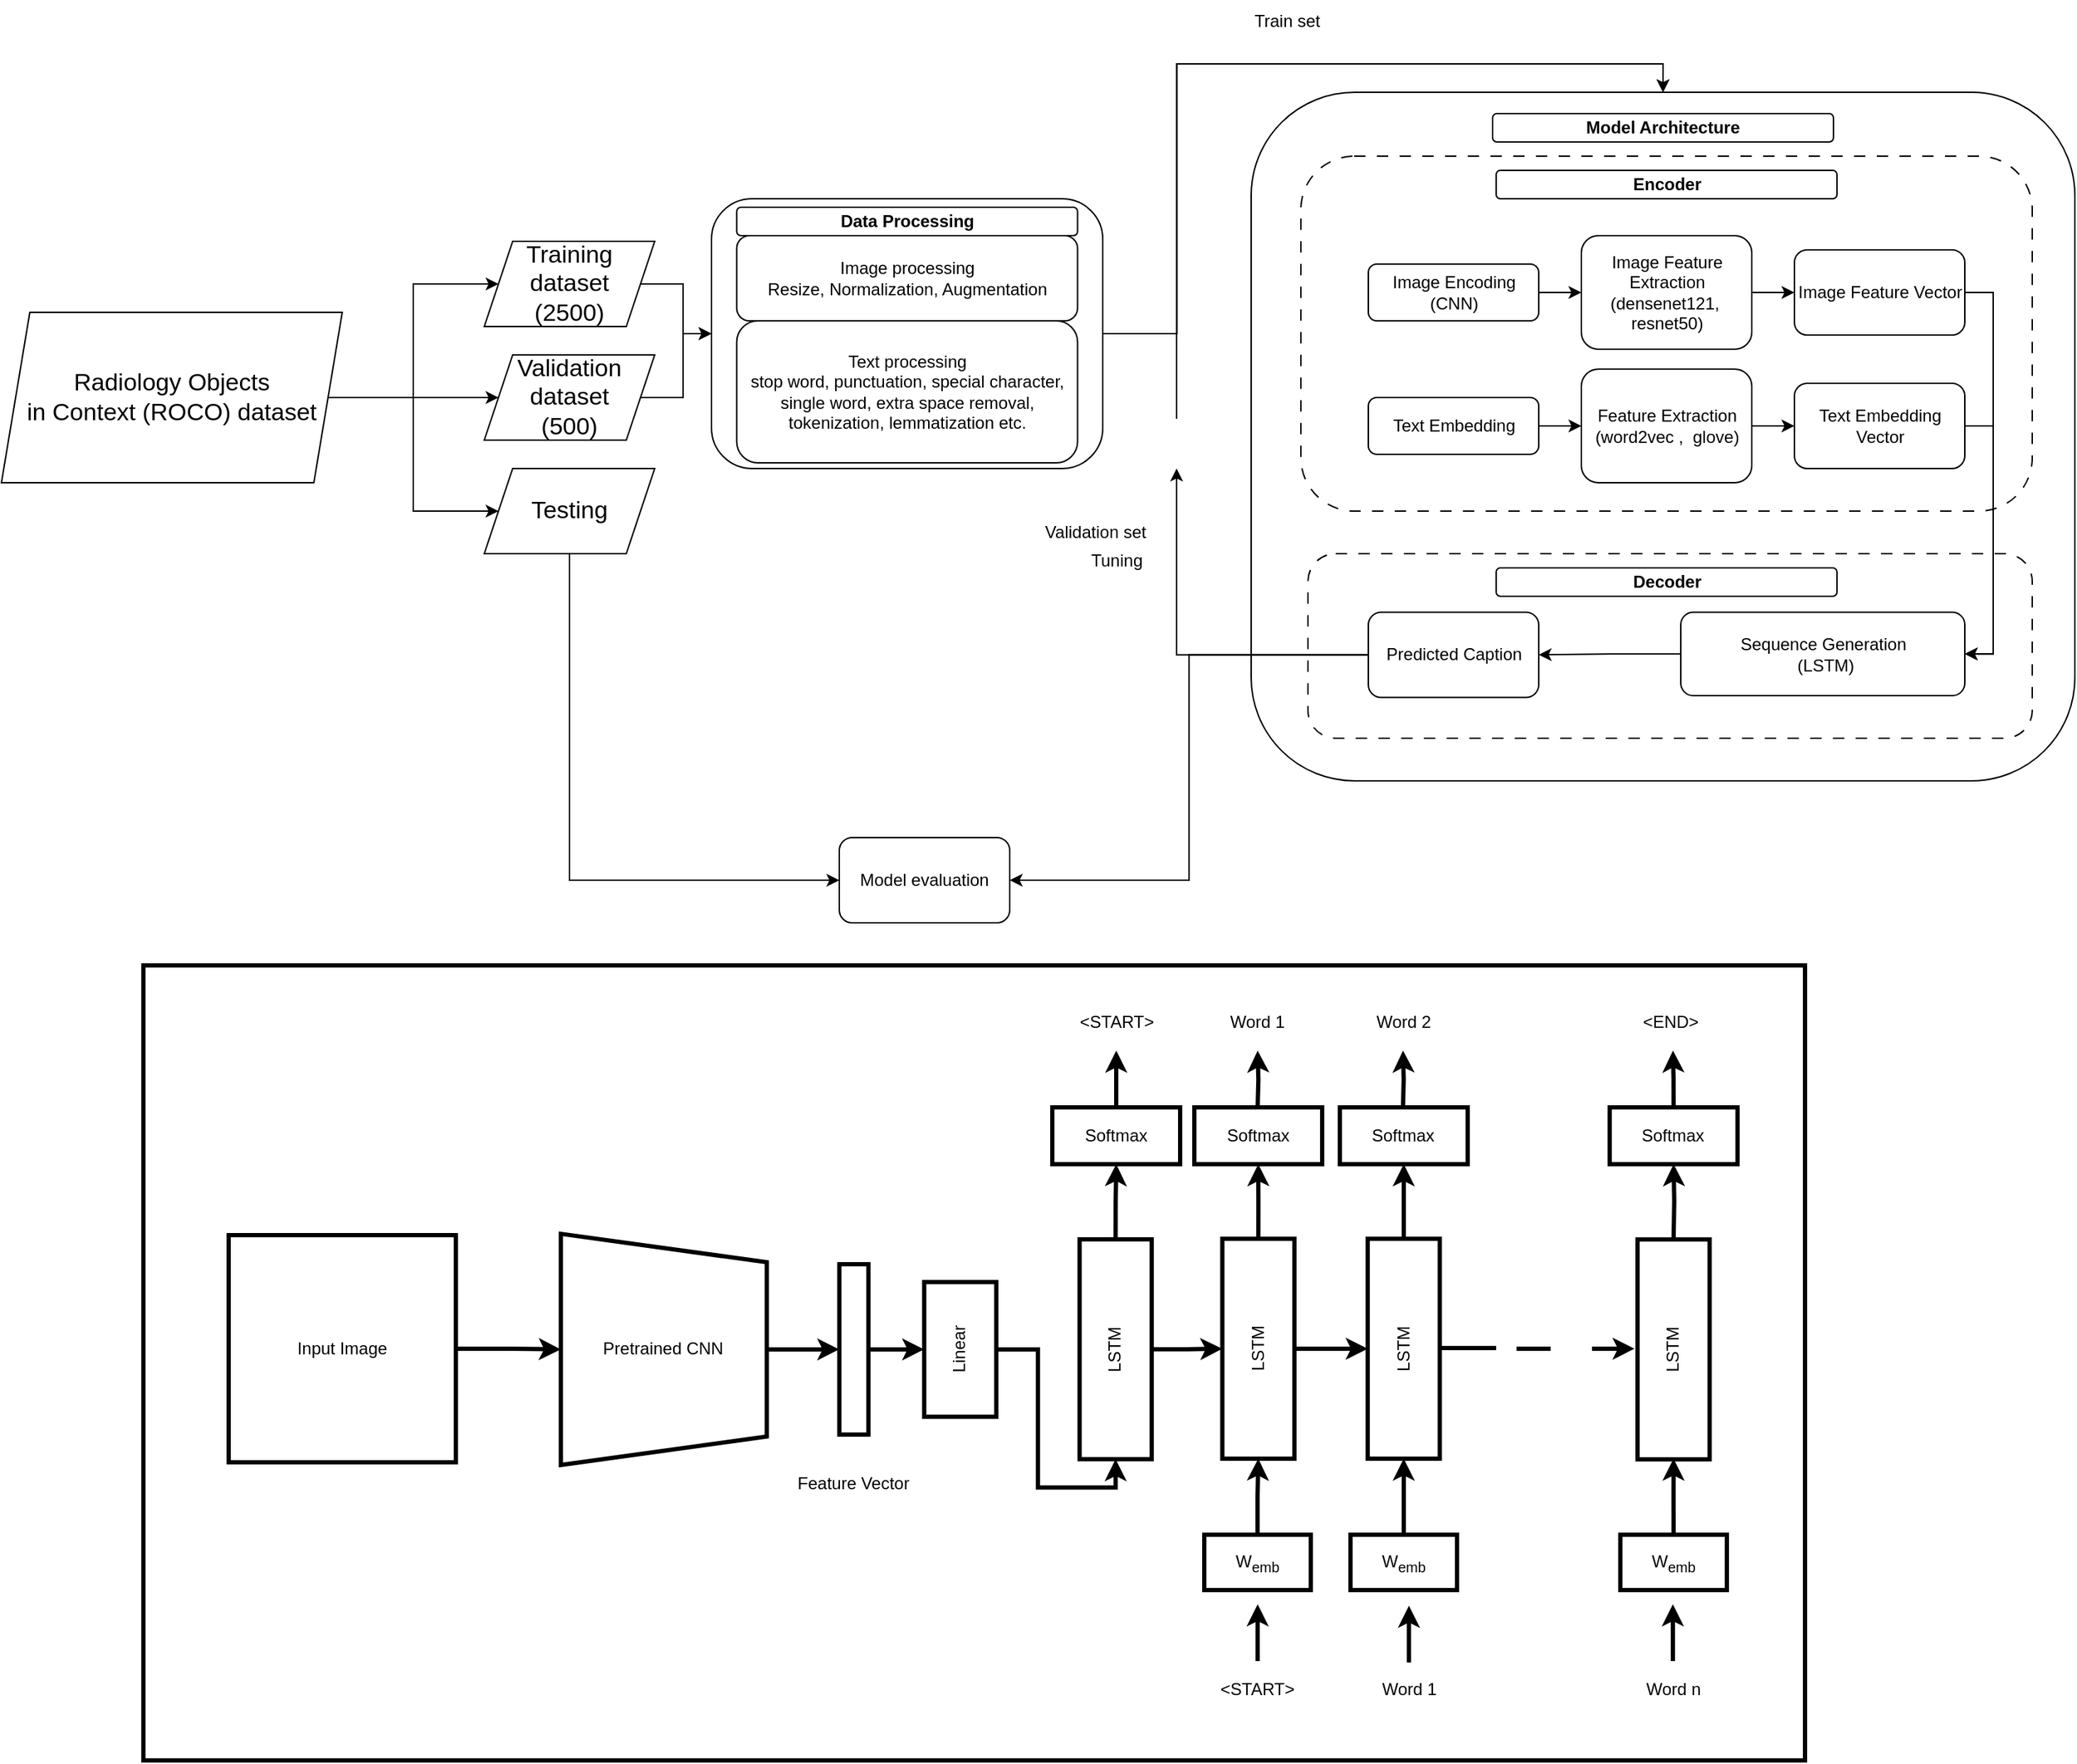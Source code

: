 <mxfile version="22.0.8" type="google">
  <diagram name="Page-1" id="fT5coUwwU1LfDwDc0ofR">
    <mxGraphModel grid="1" page="1" gridSize="10" guides="1" tooltips="1" connect="1" arrows="1" fold="1" pageScale="1" pageWidth="1169" pageHeight="827" math="0" shadow="0">
      <root>
        <mxCell id="0" />
        <mxCell id="1" parent="0" />
        <mxCell id="LEjaGU5CxLeT_bd0biD4-62" value="" style="rounded=0;whiteSpace=wrap;html=1;strokeWidth=3;" vertex="1" parent="1">
          <mxGeometry x="-1060" y="820" width="1170" height="560" as="geometry" />
        </mxCell>
        <mxCell id="l8UH4SkAAYBHvG_o-2I1-24" value="" style="rounded=1;whiteSpace=wrap;html=1;" vertex="1" parent="1">
          <mxGeometry x="-280" y="205" width="580" height="485" as="geometry" />
        </mxCell>
        <mxCell id="l8UH4SkAAYBHvG_o-2I1-28" value="" style="rounded=1;whiteSpace=wrap;html=1;dashed=1;dashPattern=8 8;" vertex="1" parent="1">
          <mxGeometry x="-240" y="530" width="510" height="130" as="geometry" />
        </mxCell>
        <mxCell id="l8UH4SkAAYBHvG_o-2I1-27" value="" style="rounded=1;whiteSpace=wrap;html=1;dashed=1;dashPattern=8 8;" vertex="1" parent="1">
          <mxGeometry x="-245" y="250" width="515" height="250" as="geometry" />
        </mxCell>
        <mxCell id="l8UH4SkAAYBHvG_o-2I1-4" value="" style="edgeStyle=orthogonalEdgeStyle;rounded=0;orthogonalLoop=1;jettySize=auto;html=1;" edge="1" parent="1" source="l8UH4SkAAYBHvG_o-2I1-2" target="l8UH4SkAAYBHvG_o-2I1-3">
          <mxGeometry relative="1" as="geometry" />
        </mxCell>
        <mxCell id="l8UH4SkAAYBHvG_o-2I1-7" style="edgeStyle=orthogonalEdgeStyle;rounded=0;orthogonalLoop=1;jettySize=auto;html=1;exitX=1;exitY=0.5;exitDx=0;exitDy=0;entryX=0;entryY=0.5;entryDx=0;entryDy=0;" edge="1" parent="1" source="l8UH4SkAAYBHvG_o-2I1-2" target="l8UH4SkAAYBHvG_o-2I1-5">
          <mxGeometry relative="1" as="geometry" />
        </mxCell>
        <mxCell id="l8UH4SkAAYBHvG_o-2I1-8" style="edgeStyle=orthogonalEdgeStyle;rounded=0;orthogonalLoop=1;jettySize=auto;html=1;exitX=1;exitY=0.5;exitDx=0;exitDy=0;entryX=0;entryY=0.5;entryDx=0;entryDy=0;" edge="1" parent="1" source="l8UH4SkAAYBHvG_o-2I1-2" target="l8UH4SkAAYBHvG_o-2I1-6">
          <mxGeometry relative="1" as="geometry">
            <Array as="points">
              <mxPoint x="-870" y="420" />
              <mxPoint x="-870" y="500" />
            </Array>
          </mxGeometry>
        </mxCell>
        <mxCell id="l8UH4SkAAYBHvG_o-2I1-2" value="&lt;font style=&quot;font-size: 17px;&quot;&gt;Radiology Objects &lt;br&gt;in Context (ROCO) dataset&lt;/font&gt;" style="shape=parallelogram;perimeter=parallelogramPerimeter;whiteSpace=wrap;html=1;fixedSize=1;" vertex="1" parent="1">
          <mxGeometry x="-1160" y="360" width="240" height="120" as="geometry" />
        </mxCell>
        <mxCell id="l8UH4SkAAYBHvG_o-2I1-10" style="edgeStyle=orthogonalEdgeStyle;rounded=0;orthogonalLoop=1;jettySize=auto;html=1;exitX=1;exitY=0.5;exitDx=0;exitDy=0;" edge="1" parent="1" source="l8UH4SkAAYBHvG_o-2I1-3" target="l8UH4SkAAYBHvG_o-2I1-9">
          <mxGeometry relative="1" as="geometry" />
        </mxCell>
        <mxCell id="l8UH4SkAAYBHvG_o-2I1-3" value="&lt;font style=&quot;font-size: 17px;&quot;&gt;Training dataset&lt;br&gt;(2500)&lt;br&gt;&lt;/font&gt;" style="shape=parallelogram;perimeter=parallelogramPerimeter;whiteSpace=wrap;html=1;fixedSize=1;" vertex="1" parent="1">
          <mxGeometry x="-820" y="310" width="120" height="60" as="geometry" />
        </mxCell>
        <mxCell id="l8UH4SkAAYBHvG_o-2I1-13" style="edgeStyle=orthogonalEdgeStyle;rounded=0;orthogonalLoop=1;jettySize=auto;html=1;exitX=1;exitY=0.5;exitDx=0;exitDy=0;entryX=0;entryY=0.5;entryDx=0;entryDy=0;" edge="1" parent="1" source="l8UH4SkAAYBHvG_o-2I1-5" target="l8UH4SkAAYBHvG_o-2I1-9">
          <mxGeometry relative="1" as="geometry" />
        </mxCell>
        <mxCell id="l8UH4SkAAYBHvG_o-2I1-5" value="&lt;font style=&quot;font-size: 17px;&quot;&gt;Validation dataset&lt;br&gt;(500)&lt;br&gt;&lt;/font&gt;" style="shape=parallelogram;perimeter=parallelogramPerimeter;whiteSpace=wrap;html=1;fixedSize=1;" vertex="1" parent="1">
          <mxGeometry x="-820" y="390" width="120" height="60" as="geometry" />
        </mxCell>
        <mxCell id="l8UH4SkAAYBHvG_o-2I1-74" style="edgeStyle=orthogonalEdgeStyle;rounded=0;orthogonalLoop=1;jettySize=auto;html=1;exitX=0.5;exitY=1;exitDx=0;exitDy=0;entryX=0;entryY=0.5;entryDx=0;entryDy=0;" edge="1" parent="1" source="l8UH4SkAAYBHvG_o-2I1-6" target="l8UH4SkAAYBHvG_o-2I1-72">
          <mxGeometry relative="1" as="geometry" />
        </mxCell>
        <mxCell id="l8UH4SkAAYBHvG_o-2I1-6" value="&lt;font style=&quot;font-size: 17px;&quot;&gt;Testing&lt;/font&gt;" style="shape=parallelogram;perimeter=parallelogramPerimeter;whiteSpace=wrap;html=1;fixedSize=1;" vertex="1" parent="1">
          <mxGeometry x="-820" y="470" width="120" height="60" as="geometry" />
        </mxCell>
        <mxCell id="l8UH4SkAAYBHvG_o-2I1-22" value="" style="group" connectable="0" vertex="1" parent="1">
          <mxGeometry x="-660" y="280" width="275.5" height="190" as="geometry" />
        </mxCell>
        <mxCell id="l8UH4SkAAYBHvG_o-2I1-9" value="" style="rounded=1;whiteSpace=wrap;html=1;" vertex="1" parent="l8UH4SkAAYBHvG_o-2I1-22">
          <mxGeometry width="275.5" height="190" as="geometry" />
        </mxCell>
        <mxCell id="l8UH4SkAAYBHvG_o-2I1-21" value="" style="group" connectable="0" vertex="1" parent="l8UH4SkAAYBHvG_o-2I1-22">
          <mxGeometry x="17.75" y="6" width="240" height="180" as="geometry" />
        </mxCell>
        <mxCell id="l8UH4SkAAYBHvG_o-2I1-19" value="" style="group" connectable="0" vertex="1" parent="l8UH4SkAAYBHvG_o-2I1-21">
          <mxGeometry y="20" width="240" height="160" as="geometry" />
        </mxCell>
        <mxCell id="l8UH4SkAAYBHvG_o-2I1-17" value="Image processing&lt;br style=&quot;border-color: var(--border-color);&quot;&gt;Resize, Normalization, Augmentation" style="rounded=1;whiteSpace=wrap;html=1;" vertex="1" parent="l8UH4SkAAYBHvG_o-2I1-19">
          <mxGeometry width="240" height="60" as="geometry" />
        </mxCell>
        <mxCell id="l8UH4SkAAYBHvG_o-2I1-18" value="Text processing&lt;br style=&quot;border-color: var(--border-color);&quot;&gt;stop word, punctuation, special character, single word, extra space removal, tokenization, lemmatization etc." style="rounded=1;whiteSpace=wrap;html=1;" vertex="1" parent="l8UH4SkAAYBHvG_o-2I1-19">
          <mxGeometry y="60" width="240" height="100" as="geometry" />
        </mxCell>
        <mxCell id="l8UH4SkAAYBHvG_o-2I1-20" value="&lt;b&gt;Data Processing&lt;/b&gt;" style="rounded=1;whiteSpace=wrap;html=1;" vertex="1" parent="l8UH4SkAAYBHvG_o-2I1-21">
          <mxGeometry width="240" height="20" as="geometry" />
        </mxCell>
        <mxCell id="l8UH4SkAAYBHvG_o-2I1-87" style="edgeStyle=orthogonalEdgeStyle;rounded=0;orthogonalLoop=1;jettySize=auto;html=1;exitX=0;exitY=0.5;exitDx=0;exitDy=0;entryX=1;entryY=0.5;entryDx=0;entryDy=0;" edge="1" parent="1" source="l8UH4SkAAYBHvG_o-2I1-39" target="l8UH4SkAAYBHvG_o-2I1-59">
          <mxGeometry relative="1" as="geometry" />
        </mxCell>
        <mxCell id="l8UH4SkAAYBHvG_o-2I1-39" value="Sequence Generation&lt;br&gt;&amp;nbsp;(LSTM)" style="whiteSpace=wrap;html=1;rounded=1;" vertex="1" parent="1">
          <mxGeometry x="22.5" y="571.25" width="200" height="58.75" as="geometry" />
        </mxCell>
        <mxCell id="l8UH4SkAAYBHvG_o-2I1-29" value="&lt;b&gt;Model Architecture&lt;/b&gt;" style="rounded=1;whiteSpace=wrap;html=1;" vertex="1" parent="1">
          <mxGeometry x="-110" y="220" width="240" height="20" as="geometry" />
        </mxCell>
        <mxCell id="l8UH4SkAAYBHvG_o-2I1-96" style="edgeStyle=orthogonalEdgeStyle;rounded=0;orthogonalLoop=1;jettySize=auto;html=1;exitX=0;exitY=0.5;exitDx=0;exitDy=0;entryX=0.5;entryY=1;entryDx=0;entryDy=0;" edge="1" parent="1" source="l8UH4SkAAYBHvG_o-2I1-59" target="l8UH4SkAAYBHvG_o-2I1-76">
          <mxGeometry relative="1" as="geometry" />
        </mxCell>
        <mxCell id="l8UH4SkAAYBHvG_o-2I1-97" style="edgeStyle=orthogonalEdgeStyle;rounded=0;orthogonalLoop=1;jettySize=auto;html=1;exitX=0;exitY=0.5;exitDx=0;exitDy=0;entryX=1;entryY=0.5;entryDx=0;entryDy=0;" edge="1" parent="1" source="l8UH4SkAAYBHvG_o-2I1-59" target="l8UH4SkAAYBHvG_o-2I1-72">
          <mxGeometry relative="1" as="geometry" />
        </mxCell>
        <mxCell id="l8UH4SkAAYBHvG_o-2I1-59" value="Predicted Caption" style="whiteSpace=wrap;html=1;rounded=1;" vertex="1" parent="1">
          <mxGeometry x="-197.5" y="571.25" width="120" height="60" as="geometry" />
        </mxCell>
        <mxCell id="l8UH4SkAAYBHvG_o-2I1-64" value="Train set" style="text;html=1;align=center;verticalAlign=middle;resizable=0;points=[];autosize=1;strokeColor=none;fillColor=none;" vertex="1" parent="1">
          <mxGeometry x="-300" y="140" width="90" height="30" as="geometry" />
        </mxCell>
        <mxCell id="l8UH4SkAAYBHvG_o-2I1-65" value="Validation set" style="text;html=1;align=center;verticalAlign=middle;resizable=0;points=[];autosize=1;strokeColor=none;fillColor=none;" vertex="1" parent="1">
          <mxGeometry x="-450" y="500" width="120" height="30" as="geometry" />
        </mxCell>
        <mxCell id="l8UH4SkAAYBHvG_o-2I1-71" value="Tuning" style="text;html=1;align=center;verticalAlign=middle;resizable=0;points=[];autosize=1;strokeColor=none;fillColor=none;" vertex="1" parent="1">
          <mxGeometry x="-410" y="520" width="70" height="30" as="geometry" />
        </mxCell>
        <mxCell id="l8UH4SkAAYBHvG_o-2I1-72" value="Model evaluation" style="whiteSpace=wrap;html=1;rounded=1;" vertex="1" parent="1">
          <mxGeometry x="-570" y="730" width="120" height="60" as="geometry" />
        </mxCell>
        <mxCell id="l8UH4SkAAYBHvG_o-2I1-93" style="edgeStyle=orthogonalEdgeStyle;rounded=0;orthogonalLoop=1;jettySize=auto;html=1;exitX=0.5;exitY=0;exitDx=0;exitDy=0;entryX=0.5;entryY=0;entryDx=0;entryDy=0;" edge="1" parent="1" source="l8UH4SkAAYBHvG_o-2I1-76" target="l8UH4SkAAYBHvG_o-2I1-24">
          <mxGeometry relative="1" as="geometry" />
        </mxCell>
        <mxCell id="l8UH4SkAAYBHvG_o-2I1-76" value="" style="shape=image;html=1;verticalAlign=top;verticalLabelPosition=bottom;labelBackgroundColor=#ffffff;imageAspect=0;aspect=fixed;image=https://cdn1.iconfinder.com/data/icons/iconoir-vol-3/24/refresh-circular-128.png" vertex="1" parent="1">
          <mxGeometry x="-350" y="435" width="35" height="35" as="geometry" />
        </mxCell>
        <mxCell id="l8UH4SkAAYBHvG_o-2I1-78" value="&lt;b&gt;Encoder&lt;/b&gt;" style="rounded=1;whiteSpace=wrap;html=1;" vertex="1" parent="1">
          <mxGeometry x="-107.5" y="260" width="240" height="20" as="geometry" />
        </mxCell>
        <mxCell id="l8UH4SkAAYBHvG_o-2I1-80" value="" style="group" connectable="0" vertex="1" parent="1">
          <mxGeometry x="-197.5" y="306" width="420" height="80" as="geometry" />
        </mxCell>
        <mxCell id="l8UH4SkAAYBHvG_o-2I1-37" value="Image Encoding (CNN)" style="whiteSpace=wrap;html=1;rounded=1;" vertex="1" parent="l8UH4SkAAYBHvG_o-2I1-80">
          <mxGeometry y="20" width="120" height="40" as="geometry" />
        </mxCell>
        <mxCell id="l8UH4SkAAYBHvG_o-2I1-46" value="Image Feature Extraction (densenet121,&amp;nbsp; resnet50)" style="whiteSpace=wrap;html=1;rounded=1;" vertex="1" parent="l8UH4SkAAYBHvG_o-2I1-80">
          <mxGeometry x="150" width="120" height="80" as="geometry" />
        </mxCell>
        <mxCell id="l8UH4SkAAYBHvG_o-2I1-47" value="" style="edgeStyle=orthogonalEdgeStyle;rounded=0;orthogonalLoop=1;jettySize=auto;html=1;" edge="1" parent="l8UH4SkAAYBHvG_o-2I1-80" source="l8UH4SkAAYBHvG_o-2I1-37" target="l8UH4SkAAYBHvG_o-2I1-46">
          <mxGeometry relative="1" as="geometry" />
        </mxCell>
        <mxCell id="l8UH4SkAAYBHvG_o-2I1-48" value="Image Feature Vector" style="whiteSpace=wrap;html=1;rounded=1;" vertex="1" parent="l8UH4SkAAYBHvG_o-2I1-80">
          <mxGeometry x="300" y="10" width="120" height="60" as="geometry" />
        </mxCell>
        <mxCell id="l8UH4SkAAYBHvG_o-2I1-49" value="" style="edgeStyle=orthogonalEdgeStyle;rounded=0;orthogonalLoop=1;jettySize=auto;html=1;" edge="1" parent="l8UH4SkAAYBHvG_o-2I1-80" source="l8UH4SkAAYBHvG_o-2I1-46" target="l8UH4SkAAYBHvG_o-2I1-48">
          <mxGeometry relative="1" as="geometry" />
        </mxCell>
        <mxCell id="l8UH4SkAAYBHvG_o-2I1-81" value="" style="group" connectable="0" vertex="1" parent="1">
          <mxGeometry x="-197.5" y="400" width="420" height="80" as="geometry" />
        </mxCell>
        <mxCell id="l8UH4SkAAYBHvG_o-2I1-41" value="Text Embedding" style="whiteSpace=wrap;html=1;rounded=1;" vertex="1" parent="l8UH4SkAAYBHvG_o-2I1-81">
          <mxGeometry y="20" width="120" height="40" as="geometry" />
        </mxCell>
        <mxCell id="l8UH4SkAAYBHvG_o-2I1-54" value="Feature Extraction&lt;br&gt;(word2vec ,&amp;nbsp; glove)" style="whiteSpace=wrap;html=1;rounded=1;" vertex="1" parent="l8UH4SkAAYBHvG_o-2I1-81">
          <mxGeometry x="150" width="120" height="80" as="geometry" />
        </mxCell>
        <mxCell id="l8UH4SkAAYBHvG_o-2I1-55" value="" style="edgeStyle=orthogonalEdgeStyle;rounded=0;orthogonalLoop=1;jettySize=auto;html=1;" edge="1" parent="l8UH4SkAAYBHvG_o-2I1-81" source="l8UH4SkAAYBHvG_o-2I1-41" target="l8UH4SkAAYBHvG_o-2I1-54">
          <mxGeometry relative="1" as="geometry" />
        </mxCell>
        <mxCell id="l8UH4SkAAYBHvG_o-2I1-56" value="Text Embedding Vector" style="whiteSpace=wrap;html=1;rounded=1;" vertex="1" parent="l8UH4SkAAYBHvG_o-2I1-81">
          <mxGeometry x="300" y="10" width="120" height="60" as="geometry" />
        </mxCell>
        <mxCell id="l8UH4SkAAYBHvG_o-2I1-57" value="" style="edgeStyle=orthogonalEdgeStyle;rounded=0;orthogonalLoop=1;jettySize=auto;html=1;" edge="1" parent="l8UH4SkAAYBHvG_o-2I1-81" source="l8UH4SkAAYBHvG_o-2I1-54" target="l8UH4SkAAYBHvG_o-2I1-56">
          <mxGeometry relative="1" as="geometry" />
        </mxCell>
        <mxCell id="l8UH4SkAAYBHvG_o-2I1-83" value="&lt;b&gt;Decoder&lt;/b&gt;" style="rounded=1;whiteSpace=wrap;html=1;" vertex="1" parent="1">
          <mxGeometry x="-107.5" y="540" width="240" height="20" as="geometry" />
        </mxCell>
        <mxCell id="l8UH4SkAAYBHvG_o-2I1-84" style="edgeStyle=orthogonalEdgeStyle;rounded=0;orthogonalLoop=1;jettySize=auto;html=1;exitX=1;exitY=0.5;exitDx=0;exitDy=0;entryX=1;entryY=0.5;entryDx=0;entryDy=0;" edge="1" parent="1" source="l8UH4SkAAYBHvG_o-2I1-48" target="l8UH4SkAAYBHvG_o-2I1-39">
          <mxGeometry relative="1" as="geometry" />
        </mxCell>
        <mxCell id="l8UH4SkAAYBHvG_o-2I1-86" style="edgeStyle=orthogonalEdgeStyle;rounded=0;orthogonalLoop=1;jettySize=auto;html=1;exitX=1;exitY=0.5;exitDx=0;exitDy=0;entryX=1;entryY=0.5;entryDx=0;entryDy=0;" edge="1" parent="1" source="l8UH4SkAAYBHvG_o-2I1-56" target="l8UH4SkAAYBHvG_o-2I1-39">
          <mxGeometry relative="1" as="geometry" />
        </mxCell>
        <mxCell id="l8UH4SkAAYBHvG_o-2I1-88" style="edgeStyle=orthogonalEdgeStyle;rounded=0;orthogonalLoop=1;jettySize=auto;html=1;exitX=1;exitY=0.5;exitDx=0;exitDy=0;entryX=0.5;entryY=0;entryDx=0;entryDy=0;" edge="1" parent="1" source="l8UH4SkAAYBHvG_o-2I1-9" target="l8UH4SkAAYBHvG_o-2I1-24">
          <mxGeometry relative="1" as="geometry" />
        </mxCell>
        <mxCell id="LEjaGU5CxLeT_bd0biD4-17" style="edgeStyle=orthogonalEdgeStyle;rounded=0;orthogonalLoop=1;jettySize=auto;html=1;entryX=0.5;entryY=1;entryDx=0;entryDy=0;strokeWidth=3;" edge="1" parent="1" source="LEjaGU5CxLeT_bd0biD4-2" target="LEjaGU5CxLeT_bd0biD4-3">
          <mxGeometry relative="1" as="geometry" />
        </mxCell>
        <mxCell id="LEjaGU5CxLeT_bd0biD4-2" value="Input Image&lt;br&gt;" style="whiteSpace=wrap;html=1;aspect=fixed;strokeWidth=3;" vertex="1" parent="1">
          <mxGeometry x="-1000" y="1010" width="160" height="160" as="geometry" />
        </mxCell>
        <mxCell id="LEjaGU5CxLeT_bd0biD4-18" style="edgeStyle=orthogonalEdgeStyle;rounded=0;orthogonalLoop=1;jettySize=auto;html=1;exitX=0.5;exitY=0;exitDx=0;exitDy=0;entryX=0.5;entryY=1;entryDx=0;entryDy=0;strokeWidth=3;" edge="1" parent="1" source="LEjaGU5CxLeT_bd0biD4-3" target="LEjaGU5CxLeT_bd0biD4-4">
          <mxGeometry relative="1" as="geometry" />
        </mxCell>
        <mxCell id="LEjaGU5CxLeT_bd0biD4-3" value="" style="shape=trapezoid;perimeter=trapezoidPerimeter;whiteSpace=wrap;html=1;fixedSize=1;rotation=90;strokeWidth=3;" vertex="1" parent="1">
          <mxGeometry x="-774.99" y="1017.97" width="162.81" height="145" as="geometry" />
        </mxCell>
        <mxCell id="LEjaGU5CxLeT_bd0biD4-24" style="edgeStyle=orthogonalEdgeStyle;rounded=0;orthogonalLoop=1;jettySize=auto;html=1;exitX=0.5;exitY=0;exitDx=0;exitDy=0;entryX=0.5;entryY=0;entryDx=0;entryDy=0;strokeWidth=3;" edge="1" parent="1" source="LEjaGU5CxLeT_bd0biD4-4" target="LEjaGU5CxLeT_bd0biD4-5">
          <mxGeometry relative="1" as="geometry" />
        </mxCell>
        <mxCell id="LEjaGU5CxLeT_bd0biD4-4" value="" style="rounded=0;whiteSpace=wrap;html=1;rotation=90;strokeWidth=3;" vertex="1" parent="1">
          <mxGeometry x="-619.77" y="1080.23" width="120" height="20.47" as="geometry" />
        </mxCell>
        <mxCell id="LEjaGU5CxLeT_bd0biD4-26" style="edgeStyle=orthogonalEdgeStyle;rounded=0;orthogonalLoop=1;jettySize=auto;html=1;exitX=0.5;exitY=1;exitDx=0;exitDy=0;entryX=0;entryY=0.5;entryDx=0;entryDy=0;strokeWidth=3;" edge="1" parent="1" source="LEjaGU5CxLeT_bd0biD4-5" target="LEjaGU5CxLeT_bd0biD4-6">
          <mxGeometry relative="1" as="geometry" />
        </mxCell>
        <mxCell id="LEjaGU5CxLeT_bd0biD4-5" value="Linear" style="rounded=0;whiteSpace=wrap;html=1;rotation=-90;strokeWidth=3;" vertex="1" parent="1">
          <mxGeometry x="-532.29" y="1065.1" width="94.86" height="50.74" as="geometry" />
        </mxCell>
        <mxCell id="LEjaGU5CxLeT_bd0biD4-36" style="edgeStyle=orthogonalEdgeStyle;rounded=0;orthogonalLoop=1;jettySize=auto;html=1;exitX=0.5;exitY=1;exitDx=0;exitDy=0;strokeWidth=3;" edge="1" parent="1" source="LEjaGU5CxLeT_bd0biD4-6" target="LEjaGU5CxLeT_bd0biD4-34">
          <mxGeometry relative="1" as="geometry" />
        </mxCell>
        <mxCell id="LEjaGU5CxLeT_bd0biD4-38" style="edgeStyle=orthogonalEdgeStyle;rounded=0;orthogonalLoop=1;jettySize=auto;html=1;exitX=1;exitY=0.5;exitDx=0;exitDy=0;entryX=0.5;entryY=1;entryDx=0;entryDy=0;strokeWidth=3;" edge="1" parent="1" source="LEjaGU5CxLeT_bd0biD4-6" target="LEjaGU5CxLeT_bd0biD4-10">
          <mxGeometry relative="1" as="geometry" />
        </mxCell>
        <mxCell id="LEjaGU5CxLeT_bd0biD4-6" value="LSTM" style="rounded=0;whiteSpace=wrap;html=1;rotation=-90;strokeWidth=3;" vertex="1" parent="1">
          <mxGeometry x="-452.86" y="1065" width="154.86" height="50.74" as="geometry" />
        </mxCell>
        <mxCell id="LEjaGU5CxLeT_bd0biD4-41" style="edgeStyle=orthogonalEdgeStyle;rounded=0;orthogonalLoop=1;jettySize=auto;html=1;exitX=0;exitY=0.5;exitDx=0;exitDy=0;entryX=0.5;entryY=1;entryDx=0;entryDy=0;strokeWidth=3;" edge="1" parent="1" target="LEjaGU5CxLeT_bd0biD4-13">
          <mxGeometry relative="1" as="geometry">
            <mxPoint x="17.43" y="1012.57" as="sourcePoint" />
          </mxGeometry>
        </mxCell>
        <mxCell id="LEjaGU5CxLeT_bd0biD4-42" style="edgeStyle=orthogonalEdgeStyle;rounded=0;orthogonalLoop=1;jettySize=auto;html=1;exitX=0.5;exitY=0;exitDx=0;exitDy=0;strokeWidth=3;" edge="1" parent="1" source="LEjaGU5CxLeT_bd0biD4-10">
          <mxGeometry relative="1" as="geometry">
            <mxPoint x="-375" y="880" as="targetPoint" />
          </mxGeometry>
        </mxCell>
        <mxCell id="LEjaGU5CxLeT_bd0biD4-10" value="Softmax" style="rounded=0;whiteSpace=wrap;html=1;strokeWidth=3;" vertex="1" parent="1">
          <mxGeometry x="-420" y="920" width="90" height="40" as="geometry" />
        </mxCell>
        <mxCell id="LEjaGU5CxLeT_bd0biD4-11" value="Softmax" style="rounded=0;whiteSpace=wrap;html=1;strokeWidth=3;" vertex="1" parent="1">
          <mxGeometry x="-320" y="920" width="90" height="40" as="geometry" />
        </mxCell>
        <mxCell id="LEjaGU5CxLeT_bd0biD4-12" value="Softmax" style="rounded=0;whiteSpace=wrap;html=1;strokeWidth=3;" vertex="1" parent="1">
          <mxGeometry x="-217.57" y="920" width="90" height="40" as="geometry" />
        </mxCell>
        <mxCell id="LEjaGU5CxLeT_bd0biD4-43" style="edgeStyle=orthogonalEdgeStyle;rounded=0;orthogonalLoop=1;jettySize=auto;html=1;exitX=0.5;exitY=0;exitDx=0;exitDy=0;strokeWidth=3;" edge="1" parent="1" source="LEjaGU5CxLeT_bd0biD4-13">
          <mxGeometry relative="1" as="geometry">
            <mxPoint x="17" y="880" as="targetPoint" />
          </mxGeometry>
        </mxCell>
        <mxCell id="LEjaGU5CxLeT_bd0biD4-13" value="Softmax" style="rounded=0;whiteSpace=wrap;html=1;strokeWidth=3;" vertex="1" parent="1">
          <mxGeometry x="-27.57" y="920" width="90" height="40" as="geometry" />
        </mxCell>
        <mxCell id="LEjaGU5CxLeT_bd0biD4-45" style="edgeStyle=orthogonalEdgeStyle;rounded=0;orthogonalLoop=1;jettySize=auto;html=1;exitX=0.5;exitY=0;exitDx=0;exitDy=0;entryX=0;entryY=0.5;entryDx=0;entryDy=0;strokeWidth=3;" edge="1" parent="1" source="LEjaGU5CxLeT_bd0biD4-14" target="LEjaGU5CxLeT_bd0biD4-34">
          <mxGeometry relative="1" as="geometry" />
        </mxCell>
        <mxCell id="LEjaGU5CxLeT_bd0biD4-14" value="W&lt;sub&gt;emb&lt;/sub&gt;" style="rounded=0;whiteSpace=wrap;html=1;strokeWidth=3;" vertex="1" parent="1">
          <mxGeometry x="-313" y="1221" width="75" height="39" as="geometry" />
        </mxCell>
        <mxCell id="LEjaGU5CxLeT_bd0biD4-46" style="edgeStyle=orthogonalEdgeStyle;rounded=0;orthogonalLoop=1;jettySize=auto;html=1;exitX=0.5;exitY=0;exitDx=0;exitDy=0;entryX=0;entryY=0.5;entryDx=0;entryDy=0;strokeWidth=3;" edge="1" parent="1" source="LEjaGU5CxLeT_bd0biD4-15" target="LEjaGU5CxLeT_bd0biD4-35">
          <mxGeometry relative="1" as="geometry" />
        </mxCell>
        <mxCell id="LEjaGU5CxLeT_bd0biD4-15" value="W&lt;sub style=&quot;--tw-border-spacing-x: 0; --tw-border-spacing-y: 0; --tw-translate-x: 0; --tw-translate-y: 0; --tw-rotate: 0; --tw-skew-x: 0; --tw-skew-y: 0; --tw-scale-x: 1; --tw-scale-y: 1; --tw-pan-x: ; --tw-pan-y: ; --tw-pinch-zoom: ; --tw-scroll-snap-strictness: proximity; --tw-gradient-from-position: ; --tw-gradient-via-position: ; --tw-gradient-to-position: ; --tw-ordinal: ; --tw-slashed-zero: ; --tw-numeric-figure: ; --tw-numeric-spacing: ; --tw-numeric-fraction: ; --tw-ring-inset: ; --tw-ring-offset-width: 0px; --tw-ring-offset-color: #fff; --tw-ring-color: rgb(59 130 246 / 0.5); --tw-ring-offset-shadow: 0 0 #0000; --tw-ring-shadow: 0 0 #0000; --tw-shadow: 0 0 #0000; --tw-shadow-colored: 0 0 #0000; --tw-blur: ; --tw-brightness: ; --tw-contrast: ; --tw-grayscale: ; --tw-hue-rotate: ; --tw-invert: ; --tw-saturate: ; --tw-sepia: ; --tw-drop-shadow: ; --tw-backdrop-blur: ; --tw-backdrop-brightness: ; --tw-backdrop-contrast: ; --tw-backdrop-grayscale: ; --tw-backdrop-hue-rotate: ; --tw-backdrop-invert: ; --tw-backdrop-opacity: ; --tw-backdrop-saturate: ; --tw-backdrop-sepia: ; border-color: var(--border-color);&quot;&gt;emb&lt;/sub&gt;" style="rounded=0;whiteSpace=wrap;html=1;strokeWidth=3;" vertex="1" parent="1">
          <mxGeometry x="-210.07" y="1221" width="75" height="39" as="geometry" />
        </mxCell>
        <mxCell id="LEjaGU5CxLeT_bd0biD4-47" style="edgeStyle=orthogonalEdgeStyle;rounded=0;orthogonalLoop=1;jettySize=auto;html=1;exitX=0.5;exitY=0;exitDx=0;exitDy=0;entryX=1;entryY=0.5;entryDx=0;entryDy=0;strokeWidth=3;" edge="1" parent="1" source="LEjaGU5CxLeT_bd0biD4-16">
          <mxGeometry relative="1" as="geometry">
            <mxPoint x="17.43" y="1167.43" as="targetPoint" />
          </mxGeometry>
        </mxCell>
        <mxCell id="LEjaGU5CxLeT_bd0biD4-16" value="W&lt;sub style=&quot;--tw-border-spacing-x: 0; --tw-border-spacing-y: 0; --tw-translate-x: 0; --tw-translate-y: 0; --tw-rotate: 0; --tw-skew-x: 0; --tw-skew-y: 0; --tw-scale-x: 1; --tw-scale-y: 1; --tw-pan-x: ; --tw-pan-y: ; --tw-pinch-zoom: ; --tw-scroll-snap-strictness: proximity; --tw-gradient-from-position: ; --tw-gradient-via-position: ; --tw-gradient-to-position: ; --tw-ordinal: ; --tw-slashed-zero: ; --tw-numeric-figure: ; --tw-numeric-spacing: ; --tw-numeric-fraction: ; --tw-ring-inset: ; --tw-ring-offset-width: 0px; --tw-ring-offset-color: #fff; --tw-ring-color: rgb(59 130 246 / 0.5); --tw-ring-offset-shadow: 0 0 #0000; --tw-ring-shadow: 0 0 #0000; --tw-shadow: 0 0 #0000; --tw-shadow-colored: 0 0 #0000; --tw-blur: ; --tw-brightness: ; --tw-contrast: ; --tw-grayscale: ; --tw-hue-rotate: ; --tw-invert: ; --tw-saturate: ; --tw-sepia: ; --tw-drop-shadow: ; --tw-backdrop-blur: ; --tw-backdrop-brightness: ; --tw-backdrop-contrast: ; --tw-backdrop-grayscale: ; --tw-backdrop-hue-rotate: ; --tw-backdrop-invert: ; --tw-backdrop-opacity: ; --tw-backdrop-saturate: ; --tw-backdrop-sepia: ; border-color: var(--border-color);&quot;&gt;emb&lt;/sub&gt;" style="rounded=0;whiteSpace=wrap;html=1;strokeWidth=3;" vertex="1" parent="1">
          <mxGeometry x="-20.07" y="1221" width="75" height="39" as="geometry" />
        </mxCell>
        <mxCell id="LEjaGU5CxLeT_bd0biD4-21" value="Pretrained CNN" style="text;html=1;strokeColor=none;fillColor=none;align=center;verticalAlign=middle;whiteSpace=wrap;rounded=0;strokeWidth=3;" vertex="1" parent="1">
          <mxGeometry x="-743.59" y="1075" width="100" height="30" as="geometry" />
        </mxCell>
        <mxCell id="LEjaGU5CxLeT_bd0biD4-22" value="Feature Vector" style="text;html=1;strokeColor=none;fillColor=none;align=center;verticalAlign=middle;whiteSpace=wrap;rounded=0;strokeWidth=3;" vertex="1" parent="1">
          <mxGeometry x="-609.77" y="1170" width="100" height="30" as="geometry" />
        </mxCell>
        <mxCell id="LEjaGU5CxLeT_bd0biD4-31" value="" style="endArrow=none;dashed=1;html=1;rounded=0;dashPattern=8 8;strokeWidth=3;" edge="1" parent="1">
          <mxGeometry width="50" height="50" relative="1" as="geometry">
            <mxPoint x="-93.14" y="1089.97" as="sourcePoint" />
            <mxPoint x="-53.14" y="1089.97" as="targetPoint" />
          </mxGeometry>
        </mxCell>
        <mxCell id="LEjaGU5CxLeT_bd0biD4-32" value="" style="endArrow=classic;html=1;rounded=0;strokeWidth=3;" edge="1" parent="1">
          <mxGeometry width="50" height="50" relative="1" as="geometry">
            <mxPoint x="-40" y="1089.97" as="sourcePoint" />
            <mxPoint x="-10" y="1089.97" as="targetPoint" />
          </mxGeometry>
        </mxCell>
        <mxCell id="LEjaGU5CxLeT_bd0biD4-33" value="" style="endArrow=none;html=1;rounded=0;strokeWidth=3;" edge="1" parent="1">
          <mxGeometry width="50" height="50" relative="1" as="geometry">
            <mxPoint x="-147.5" y="1089.5" as="sourcePoint" />
            <mxPoint x="-107.5" y="1089.5" as="targetPoint" />
          </mxGeometry>
        </mxCell>
        <mxCell id="LEjaGU5CxLeT_bd0biD4-37" style="edgeStyle=orthogonalEdgeStyle;rounded=0;orthogonalLoop=1;jettySize=auto;html=1;exitX=0.5;exitY=1;exitDx=0;exitDy=0;entryX=0.5;entryY=0;entryDx=0;entryDy=0;strokeWidth=3;" edge="1" parent="1" source="LEjaGU5CxLeT_bd0biD4-34" target="LEjaGU5CxLeT_bd0biD4-35">
          <mxGeometry relative="1" as="geometry" />
        </mxCell>
        <mxCell id="LEjaGU5CxLeT_bd0biD4-39" style="edgeStyle=orthogonalEdgeStyle;rounded=0;orthogonalLoop=1;jettySize=auto;html=1;exitX=1;exitY=0.5;exitDx=0;exitDy=0;entryX=0.5;entryY=1;entryDx=0;entryDy=0;strokeWidth=3;" edge="1" parent="1" source="LEjaGU5CxLeT_bd0biD4-34" target="LEjaGU5CxLeT_bd0biD4-11">
          <mxGeometry relative="1" as="geometry" />
        </mxCell>
        <mxCell id="LEjaGU5CxLeT_bd0biD4-34" value="LSTM" style="rounded=0;whiteSpace=wrap;html=1;rotation=-90;strokeWidth=3;" vertex="1" parent="1">
          <mxGeometry x="-352.36" y="1064.63" width="154.86" height="50.74" as="geometry" />
        </mxCell>
        <mxCell id="LEjaGU5CxLeT_bd0biD4-40" style="edgeStyle=orthogonalEdgeStyle;rounded=0;orthogonalLoop=1;jettySize=auto;html=1;exitX=1;exitY=0.5;exitDx=0;exitDy=0;entryX=0.5;entryY=1;entryDx=0;entryDy=0;strokeWidth=3;" edge="1" parent="1" source="LEjaGU5CxLeT_bd0biD4-35" target="LEjaGU5CxLeT_bd0biD4-12">
          <mxGeometry relative="1" as="geometry" />
        </mxCell>
        <mxCell id="LEjaGU5CxLeT_bd0biD4-35" value="LSTM" style="rounded=0;whiteSpace=wrap;html=1;rotation=-90;strokeWidth=3;" vertex="1" parent="1">
          <mxGeometry x="-250" y="1064.63" width="154.86" height="50.74" as="geometry" />
        </mxCell>
        <mxCell id="LEjaGU5CxLeT_bd0biD4-44" value="" style="endArrow=classic;html=1;rounded=0;strokeWidth=3;" edge="1" parent="1">
          <mxGeometry width="50" height="50" relative="1" as="geometry">
            <mxPoint x="-275.43" y="1310" as="sourcePoint" />
            <mxPoint x="-275.43" y="1270" as="targetPoint" />
          </mxGeometry>
        </mxCell>
        <mxCell id="LEjaGU5CxLeT_bd0biD4-48" value="LSTM" style="rounded=0;whiteSpace=wrap;html=1;rotation=-90;strokeWidth=3;" vertex="1" parent="1">
          <mxGeometry x="-60" y="1065.1" width="154.86" height="50.74" as="geometry" />
        </mxCell>
        <mxCell id="LEjaGU5CxLeT_bd0biD4-49" value="&amp;lt;START&amp;gt;" style="text;html=1;strokeColor=none;fillColor=none;align=center;verticalAlign=middle;whiteSpace=wrap;rounded=0;strokeWidth=3;" vertex="1" parent="1">
          <mxGeometry x="-408.34" y="850" width="66.67" height="20" as="geometry" />
        </mxCell>
        <mxCell id="LEjaGU5CxLeT_bd0biD4-50" value="&amp;lt;END&amp;gt;" style="text;html=1;strokeColor=none;fillColor=none;align=center;verticalAlign=middle;whiteSpace=wrap;rounded=0;strokeWidth=3;" vertex="1" parent="1">
          <mxGeometry x="-18.33" y="850" width="66.67" height="20" as="geometry" />
        </mxCell>
        <mxCell id="LEjaGU5CxLeT_bd0biD4-51" value="&amp;lt;START&amp;gt;" style="text;html=1;strokeColor=none;fillColor=none;align=center;verticalAlign=middle;whiteSpace=wrap;rounded=0;strokeWidth=3;" vertex="1" parent="1">
          <mxGeometry x="-308.83" y="1320" width="66.67" height="20" as="geometry" />
        </mxCell>
        <mxCell id="LEjaGU5CxLeT_bd0biD4-52" style="edgeStyle=orthogonalEdgeStyle;rounded=0;orthogonalLoop=1;jettySize=auto;html=1;exitX=0.5;exitY=0;exitDx=0;exitDy=0;strokeWidth=3;" edge="1" parent="1">
          <mxGeometry relative="1" as="geometry">
            <mxPoint x="-275.43" y="880" as="targetPoint" />
            <mxPoint x="-275.43" y="920" as="sourcePoint" />
          </mxGeometry>
        </mxCell>
        <mxCell id="LEjaGU5CxLeT_bd0biD4-54" style="edgeStyle=orthogonalEdgeStyle;rounded=0;orthogonalLoop=1;jettySize=auto;html=1;exitX=0.5;exitY=0;exitDx=0;exitDy=0;strokeWidth=3;" edge="1" parent="1">
          <mxGeometry relative="1" as="geometry">
            <mxPoint x="-173.07" y="880" as="targetPoint" />
            <mxPoint x="-173.07" y="920" as="sourcePoint" />
          </mxGeometry>
        </mxCell>
        <mxCell id="LEjaGU5CxLeT_bd0biD4-55" value="Word 1" style="text;html=1;strokeColor=none;fillColor=none;align=center;verticalAlign=middle;whiteSpace=wrap;rounded=0;strokeWidth=3;" vertex="1" parent="1">
          <mxGeometry x="-308.84" y="850" width="66.67" height="20" as="geometry" />
        </mxCell>
        <mxCell id="LEjaGU5CxLeT_bd0biD4-56" value="Word 1" style="text;html=1;strokeColor=none;fillColor=none;align=center;verticalAlign=middle;whiteSpace=wrap;rounded=0;strokeWidth=3;" vertex="1" parent="1">
          <mxGeometry x="-201.74" y="1320" width="66.67" height="20" as="geometry" />
        </mxCell>
        <mxCell id="LEjaGU5CxLeT_bd0biD4-57" value="" style="endArrow=classic;html=1;rounded=0;strokeWidth=3;" edge="1" parent="1">
          <mxGeometry width="50" height="50" relative="1" as="geometry">
            <mxPoint x="-168.9" y="1311" as="sourcePoint" />
            <mxPoint x="-168.9" y="1271" as="targetPoint" />
          </mxGeometry>
        </mxCell>
        <mxCell id="LEjaGU5CxLeT_bd0biD4-59" value="Word 2" style="text;html=1;strokeColor=none;fillColor=none;align=center;verticalAlign=middle;whiteSpace=wrap;rounded=0;strokeWidth=3;" vertex="1" parent="1">
          <mxGeometry x="-205.91" y="850" width="66.67" height="20" as="geometry" />
        </mxCell>
        <mxCell id="LEjaGU5CxLeT_bd0biD4-60" value="" style="endArrow=classic;html=1;rounded=0;strokeWidth=3;" edge="1" parent="1">
          <mxGeometry width="50" height="50" relative="1" as="geometry">
            <mxPoint x="16.93" y="1310" as="sourcePoint" />
            <mxPoint x="16.93" y="1270" as="targetPoint" />
          </mxGeometry>
        </mxCell>
        <mxCell id="LEjaGU5CxLeT_bd0biD4-61" value="Word n" style="text;html=1;strokeColor=none;fillColor=none;align=center;verticalAlign=middle;whiteSpace=wrap;rounded=0;strokeWidth=3;" vertex="1" parent="1">
          <mxGeometry x="-15.91" y="1320" width="66.67" height="20" as="geometry" />
        </mxCell>
      </root>
    </mxGraphModel>
  </diagram>
</mxfile>
